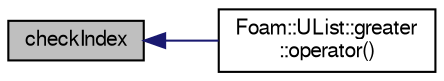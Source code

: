 digraph "checkIndex"
{
  bgcolor="transparent";
  edge [fontname="FreeSans",fontsize="10",labelfontname="FreeSans",labelfontsize="10"];
  node [fontname="FreeSans",fontsize="10",shape=record];
  rankdir="LR";
  Node1982 [label="checkIndex",height=0.2,width=0.4,color="black", fillcolor="grey75", style="filled", fontcolor="black"];
  Node1982 -> Node1983 [dir="back",color="midnightblue",fontsize="10",style="solid",fontname="FreeSans"];
  Node1983 [label="Foam::UList::greater\l::operator()",height=0.2,width=0.4,color="black",URL="$a25986.html#a49202d8cfd6e19f3d43c028252050ed7"];
}
